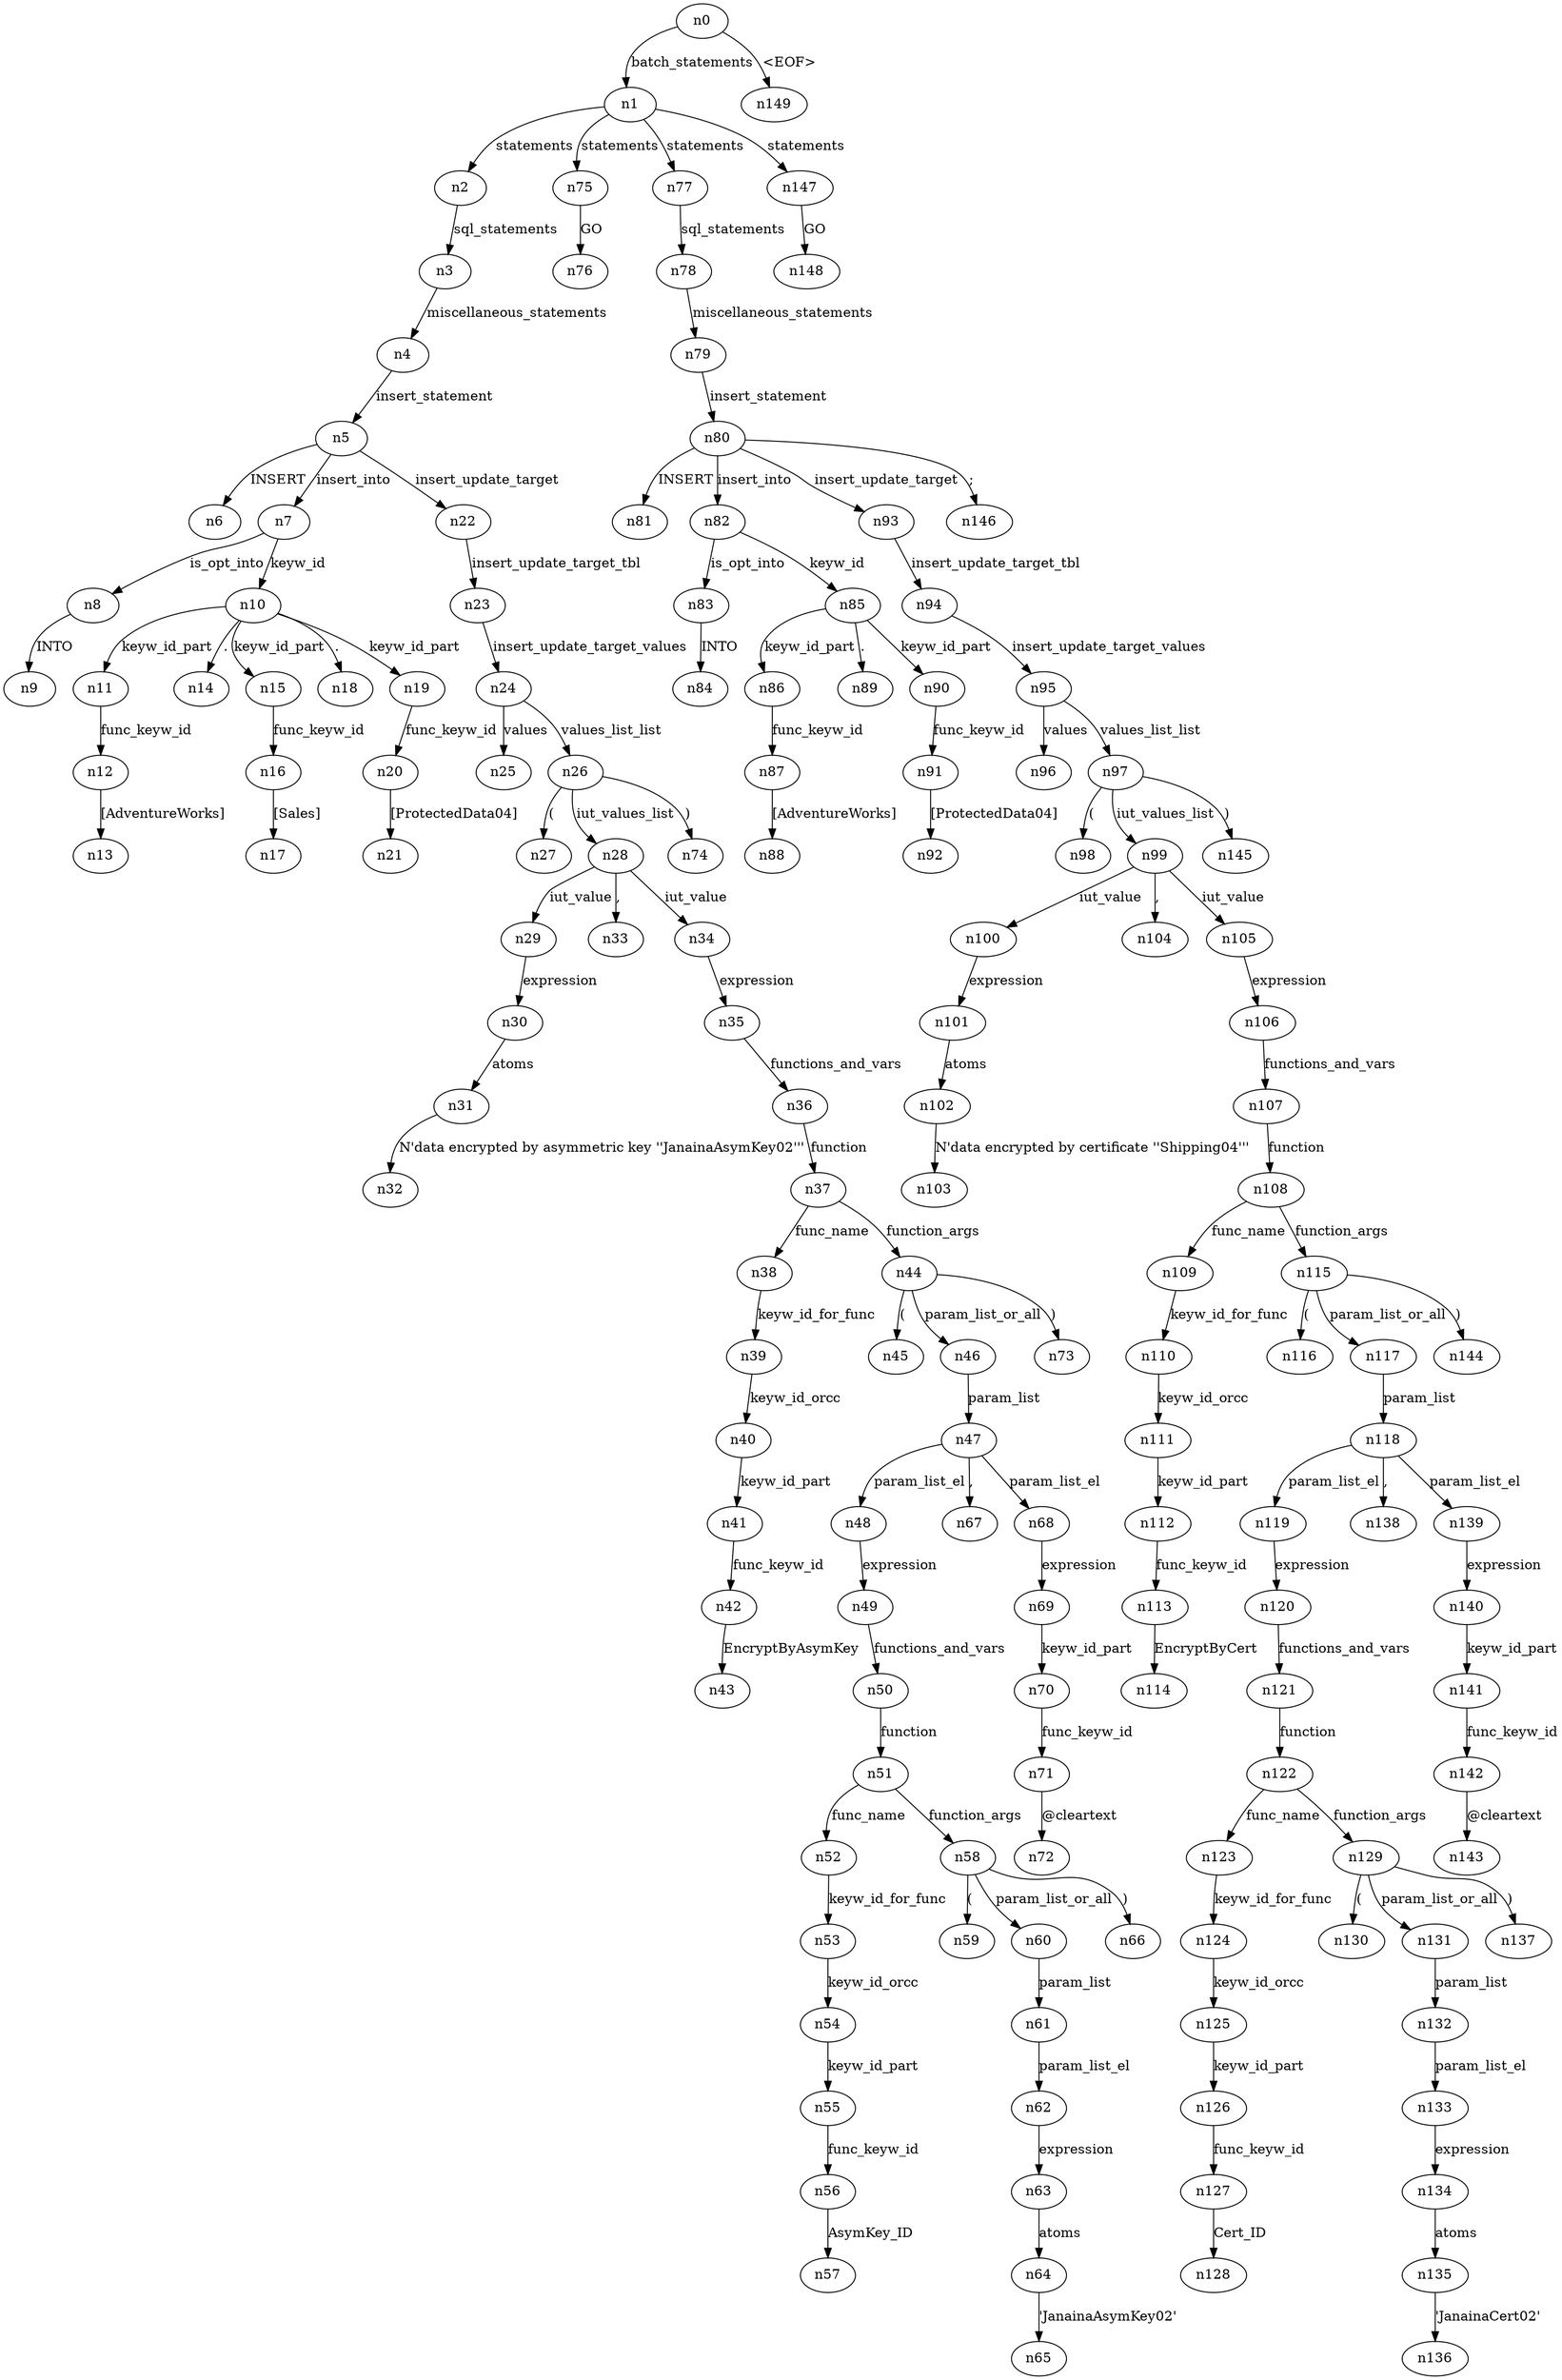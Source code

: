 digraph ParseTree {
  n0 -> n1 [label="batch_statements"];
  n1 -> n2 [label="statements"];
  n2 -> n3 [label="sql_statements"];
  n3 -> n4 [label="miscellaneous_statements"];
  n4 -> n5 [label="insert_statement"];
  n5 -> n6 [label="INSERT"];
  n5 -> n7 [label="insert_into"];
  n7 -> n8 [label="is_opt_into"];
  n8 -> n9 [label="INTO"];
  n7 -> n10 [label="keyw_id"];
  n10 -> n11 [label="keyw_id_part"];
  n11 -> n12 [label="func_keyw_id"];
  n12 -> n13 [label="[AdventureWorks]"];
  n10 -> n14 [label="."];
  n10 -> n15 [label="keyw_id_part"];
  n15 -> n16 [label="func_keyw_id"];
  n16 -> n17 [label="[Sales]"];
  n10 -> n18 [label="."];
  n10 -> n19 [label="keyw_id_part"];
  n19 -> n20 [label="func_keyw_id"];
  n20 -> n21 [label="[ProtectedData04]"];
  n5 -> n22 [label="insert_update_target"];
  n22 -> n23 [label="insert_update_target_tbl"];
  n23 -> n24 [label="insert_update_target_values"];
  n24 -> n25 [label="values"];
  n24 -> n26 [label="values_list_list"];
  n26 -> n27 [label="("];
  n26 -> n28 [label="iut_values_list"];
  n28 -> n29 [label="iut_value"];
  n29 -> n30 [label="expression"];
  n30 -> n31 [label="atoms"];
  n31 -> n32 [label="N'data encrypted by asymmetric key ''JanainaAsymKey02'''"];
  n28 -> n33 [label=","];
  n28 -> n34 [label="iut_value"];
  n34 -> n35 [label="expression"];
  n35 -> n36 [label="functions_and_vars"];
  n36 -> n37 [label="function"];
  n37 -> n38 [label="func_name"];
  n38 -> n39 [label="keyw_id_for_func"];
  n39 -> n40 [label="keyw_id_orcc"];
  n40 -> n41 [label="keyw_id_part"];
  n41 -> n42 [label="func_keyw_id"];
  n42 -> n43 [label="EncryptByAsymKey"];
  n37 -> n44 [label="function_args"];
  n44 -> n45 [label="("];
  n44 -> n46 [label="param_list_or_all"];
  n46 -> n47 [label="param_list"];
  n47 -> n48 [label="param_list_el"];
  n48 -> n49 [label="expression"];
  n49 -> n50 [label="functions_and_vars"];
  n50 -> n51 [label="function"];
  n51 -> n52 [label="func_name"];
  n52 -> n53 [label="keyw_id_for_func"];
  n53 -> n54 [label="keyw_id_orcc"];
  n54 -> n55 [label="keyw_id_part"];
  n55 -> n56 [label="func_keyw_id"];
  n56 -> n57 [label="AsymKey_ID"];
  n51 -> n58 [label="function_args"];
  n58 -> n59 [label="("];
  n58 -> n60 [label="param_list_or_all"];
  n60 -> n61 [label="param_list"];
  n61 -> n62 [label="param_list_el"];
  n62 -> n63 [label="expression"];
  n63 -> n64 [label="atoms"];
  n64 -> n65 [label="'JanainaAsymKey02'"];
  n58 -> n66 [label=")"];
  n47 -> n67 [label=","];
  n47 -> n68 [label="param_list_el"];
  n68 -> n69 [label="expression"];
  n69 -> n70 [label="keyw_id_part"];
  n70 -> n71 [label="func_keyw_id"];
  n71 -> n72 [label="@cleartext"];
  n44 -> n73 [label=")"];
  n26 -> n74 [label=")"];
  n1 -> n75 [label="statements"];
  n75 -> n76 [label="GO"];
  n1 -> n77 [label="statements"];
  n77 -> n78 [label="sql_statements"];
  n78 -> n79 [label="miscellaneous_statements"];
  n79 -> n80 [label="insert_statement"];
  n80 -> n81 [label="INSERT"];
  n80 -> n82 [label="insert_into"];
  n82 -> n83 [label="is_opt_into"];
  n83 -> n84 [label="INTO"];
  n82 -> n85 [label="keyw_id"];
  n85 -> n86 [label="keyw_id_part"];
  n86 -> n87 [label="func_keyw_id"];
  n87 -> n88 [label="[AdventureWorks]"];
  n85 -> n89 [label="."];
  n85 -> n90 [label="keyw_id_part"];
  n90 -> n91 [label="func_keyw_id"];
  n91 -> n92 [label="[ProtectedData04]"];
  n80 -> n93 [label="insert_update_target"];
  n93 -> n94 [label="insert_update_target_tbl"];
  n94 -> n95 [label="insert_update_target_values"];
  n95 -> n96 [label="values"];
  n95 -> n97 [label="values_list_list"];
  n97 -> n98 [label="("];
  n97 -> n99 [label="iut_values_list"];
  n99 -> n100 [label="iut_value"];
  n100 -> n101 [label="expression"];
  n101 -> n102 [label="atoms"];
  n102 -> n103 [label="N'data encrypted by certificate ''Shipping04'''"];
  n99 -> n104 [label=","];
  n99 -> n105 [label="iut_value"];
  n105 -> n106 [label="expression"];
  n106 -> n107 [label="functions_and_vars"];
  n107 -> n108 [label="function"];
  n108 -> n109 [label="func_name"];
  n109 -> n110 [label="keyw_id_for_func"];
  n110 -> n111 [label="keyw_id_orcc"];
  n111 -> n112 [label="keyw_id_part"];
  n112 -> n113 [label="func_keyw_id"];
  n113 -> n114 [label="EncryptByCert"];
  n108 -> n115 [label="function_args"];
  n115 -> n116 [label="("];
  n115 -> n117 [label="param_list_or_all"];
  n117 -> n118 [label="param_list"];
  n118 -> n119 [label="param_list_el"];
  n119 -> n120 [label="expression"];
  n120 -> n121 [label="functions_and_vars"];
  n121 -> n122 [label="function"];
  n122 -> n123 [label="func_name"];
  n123 -> n124 [label="keyw_id_for_func"];
  n124 -> n125 [label="keyw_id_orcc"];
  n125 -> n126 [label="keyw_id_part"];
  n126 -> n127 [label="func_keyw_id"];
  n127 -> n128 [label="Cert_ID"];
  n122 -> n129 [label="function_args"];
  n129 -> n130 [label="("];
  n129 -> n131 [label="param_list_or_all"];
  n131 -> n132 [label="param_list"];
  n132 -> n133 [label="param_list_el"];
  n133 -> n134 [label="expression"];
  n134 -> n135 [label="atoms"];
  n135 -> n136 [label="'JanainaCert02'"];
  n129 -> n137 [label=")"];
  n118 -> n138 [label=","];
  n118 -> n139 [label="param_list_el"];
  n139 -> n140 [label="expression"];
  n140 -> n141 [label="keyw_id_part"];
  n141 -> n142 [label="func_keyw_id"];
  n142 -> n143 [label="@cleartext"];
  n115 -> n144 [label=")"];
  n97 -> n145 [label=")"];
  n80 -> n146 [label=";"];
  n1 -> n147 [label="statements"];
  n147 -> n148 [label="GO"];
  n0 -> n149 [label="<EOF>"];
}